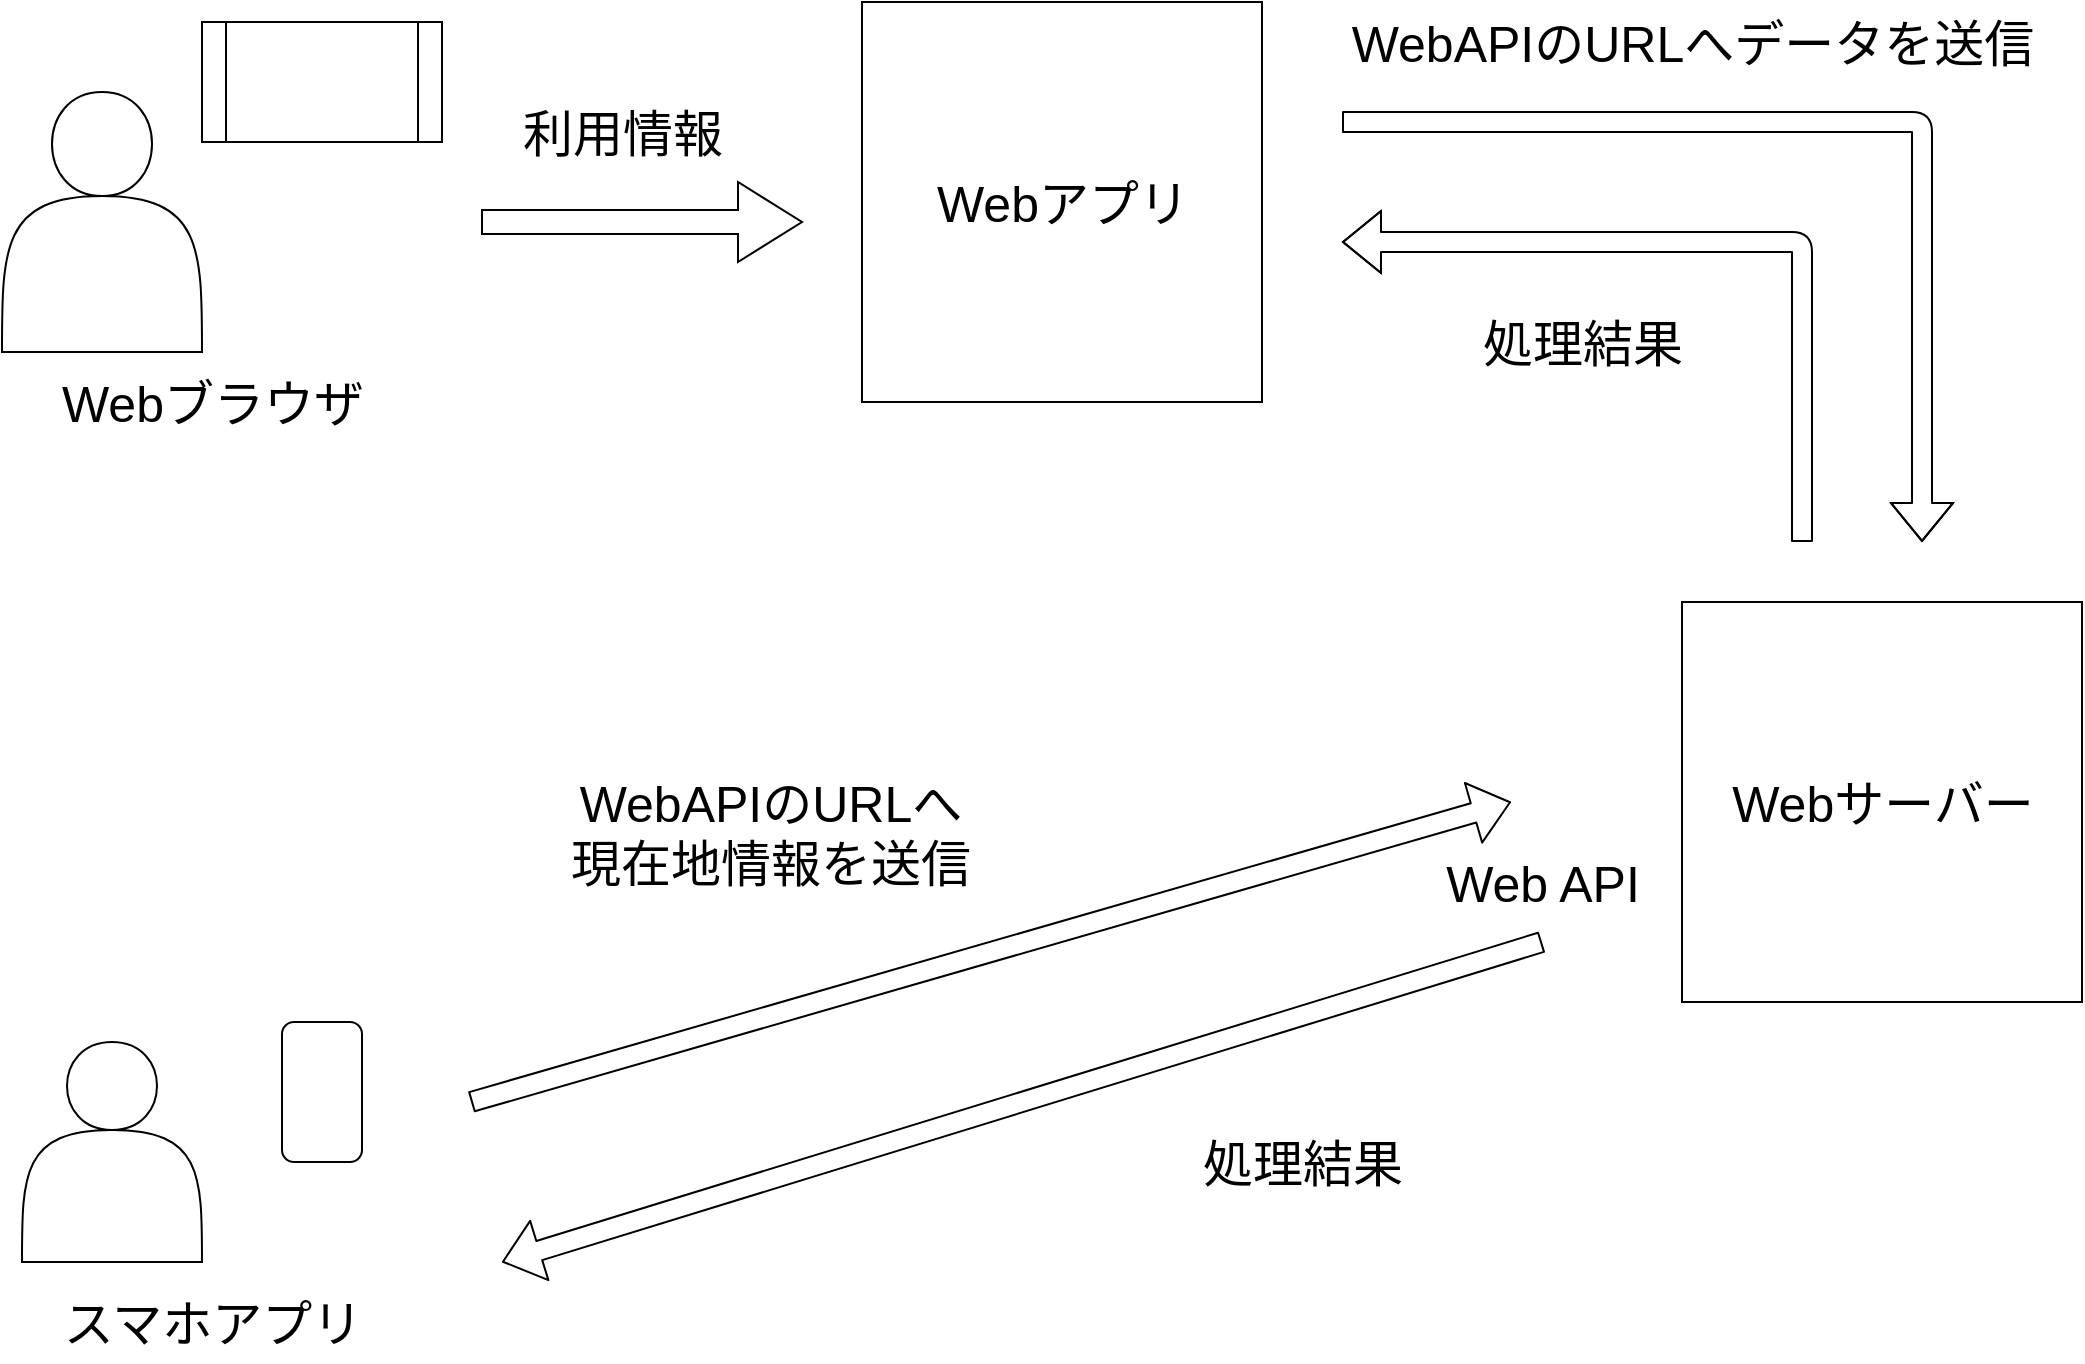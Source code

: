 <mxfile>
    <diagram id="4FPhkrvr3Hjs1S3PU0Kq" name="ページ1">
        <mxGraphModel dx="1614" dy="1179" grid="1" gridSize="10" guides="1" tooltips="1" connect="1" arrows="1" fold="1" page="1" pageScale="1" pageWidth="1169" pageHeight="827" math="0" shadow="0">
            <root>
                <mxCell id="0"/>
                <mxCell id="1" parent="0"/>
                <mxCell id="2" value="" style="shape=actor;whiteSpace=wrap;html=1;direction=east;" vertex="1" parent="1">
                    <mxGeometry x="90" y="125" width="100" height="130" as="geometry"/>
                </mxCell>
                <mxCell id="3" value="" style="whiteSpace=wrap;html=1;aspect=fixed;" vertex="1" parent="1">
                    <mxGeometry x="520" y="80" width="200" height="200" as="geometry"/>
                </mxCell>
                <mxCell id="4" value="" style="whiteSpace=wrap;html=1;aspect=fixed;" vertex="1" parent="1">
                    <mxGeometry x="930" y="380" width="200" height="200" as="geometry"/>
                </mxCell>
                <mxCell id="5" value="" style="shape=singleArrow;whiteSpace=wrap;html=1;" vertex="1" parent="1">
                    <mxGeometry x="330" y="170" width="160" height="40" as="geometry"/>
                </mxCell>
                <mxCell id="11" value="" style="shape=flexArrow;endArrow=classic;html=1;" edge="1" parent="1">
                    <mxGeometry width="50" height="50" relative="1" as="geometry">
                        <mxPoint x="324.5" y="630" as="sourcePoint"/>
                        <mxPoint x="844.5" y="480" as="targetPoint"/>
                    </mxGeometry>
                </mxCell>
                <mxCell id="13" value="" style="shape=flexArrow;endArrow=classic;html=1;" edge="1" parent="1">
                    <mxGeometry width="50" height="50" relative="1" as="geometry">
                        <mxPoint x="860" y="550" as="sourcePoint"/>
                        <mxPoint x="340" y="710" as="targetPoint"/>
                    </mxGeometry>
                </mxCell>
                <mxCell id="14" value="" style="shape=actor;whiteSpace=wrap;html=1;" vertex="1" parent="1">
                    <mxGeometry x="100" y="600" width="90" height="110" as="geometry"/>
                </mxCell>
                <mxCell id="15" value="" style="rounded=1;whiteSpace=wrap;html=1;direction=south;" vertex="1" parent="1">
                    <mxGeometry x="230" y="590" width="40" height="70" as="geometry"/>
                </mxCell>
                <mxCell id="17" value="" style="shape=process;whiteSpace=wrap;html=1;backgroundOutline=1;" vertex="1" parent="1">
                    <mxGeometry x="190" y="90" width="120" height="60" as="geometry"/>
                </mxCell>
                <mxCell id="23" value="Webブラウザ" style="text;html=1;align=center;verticalAlign=middle;resizable=0;points=[];autosize=1;strokeColor=none;fillColor=none;fontSize=25;" vertex="1" parent="1">
                    <mxGeometry x="110" y="260" width="170" height="40" as="geometry"/>
                </mxCell>
                <mxCell id="24" value="スマホアプリ" style="text;html=1;align=center;verticalAlign=middle;resizable=0;points=[];autosize=1;strokeColor=none;fillColor=none;fontSize=25;" vertex="1" parent="1">
                    <mxGeometry x="110" y="720" width="170" height="40" as="geometry"/>
                </mxCell>
                <mxCell id="25" value="Webサーバー" style="text;html=1;align=center;verticalAlign=middle;resizable=0;points=[];autosize=1;strokeColor=none;fillColor=none;fontSize=25;" vertex="1" parent="1">
                    <mxGeometry x="945" y="460" width="170" height="40" as="geometry"/>
                </mxCell>
                <mxCell id="26" value="Webアプリ" style="text;html=1;align=center;verticalAlign=middle;resizable=0;points=[];autosize=1;strokeColor=none;fillColor=none;fontSize=25;" vertex="1" parent="1">
                    <mxGeometry x="545" y="160" width="150" height="40" as="geometry"/>
                </mxCell>
                <mxCell id="27" value="" style="shape=flexArrow;endArrow=classic;html=1;fontSize=25;" edge="1" parent="1">
                    <mxGeometry width="50" height="50" relative="1" as="geometry">
                        <mxPoint x="990" y="350" as="sourcePoint"/>
                        <mxPoint x="760" y="200" as="targetPoint"/>
                        <Array as="points">
                            <mxPoint x="990" y="200"/>
                        </Array>
                    </mxGeometry>
                </mxCell>
                <mxCell id="28" value="" style="shape=flexArrow;endArrow=classic;html=1;fontSize=25;" edge="1" parent="1">
                    <mxGeometry width="50" height="50" relative="1" as="geometry">
                        <mxPoint x="760" y="140" as="sourcePoint"/>
                        <mxPoint x="1050" y="350" as="targetPoint"/>
                        <Array as="points">
                            <mxPoint x="1050" y="140"/>
                        </Array>
                    </mxGeometry>
                </mxCell>
                <mxCell id="29" value="利用情報" style="text;html=1;align=center;verticalAlign=middle;resizable=0;points=[];autosize=1;strokeColor=none;fillColor=none;fontSize=25;" vertex="1" parent="1">
                    <mxGeometry x="340" y="125" width="120" height="40" as="geometry"/>
                </mxCell>
                <mxCell id="30" value="WebAPIのURLへ&lt;br&gt;現在地情報を送信" style="text;html=1;align=center;verticalAlign=middle;resizable=0;points=[];autosize=1;strokeColor=none;fillColor=none;fontSize=25;" vertex="1" parent="1">
                    <mxGeometry x="364" y="460" width="220" height="70" as="geometry"/>
                </mxCell>
                <mxCell id="31" value="処理結果" style="text;html=1;align=center;verticalAlign=middle;resizable=0;points=[];autosize=1;strokeColor=none;fillColor=none;fontSize=25;" vertex="1" parent="1">
                    <mxGeometry x="820" y="230" width="120" height="40" as="geometry"/>
                </mxCell>
                <mxCell id="32" value="WebAPIのURLへデータを送信" style="text;html=1;align=center;verticalAlign=middle;resizable=0;points=[];autosize=1;strokeColor=none;fillColor=none;fontSize=25;" vertex="1" parent="1">
                    <mxGeometry x="755" y="80" width="360" height="40" as="geometry"/>
                </mxCell>
                <mxCell id="33" value="処理結果" style="text;html=1;align=center;verticalAlign=middle;resizable=0;points=[];autosize=1;strokeColor=none;fillColor=none;fontSize=25;" vertex="1" parent="1">
                    <mxGeometry x="680" y="640" width="120" height="40" as="geometry"/>
                </mxCell>
                <mxCell id="34" value="Web API" style="text;html=1;align=center;verticalAlign=middle;resizable=0;points=[];autosize=1;strokeColor=none;fillColor=none;fontSize=25;" vertex="1" parent="1">
                    <mxGeometry x="800" y="500" width="120" height="40" as="geometry"/>
                </mxCell>
            </root>
        </mxGraphModel>
    </diagram>
</mxfile>